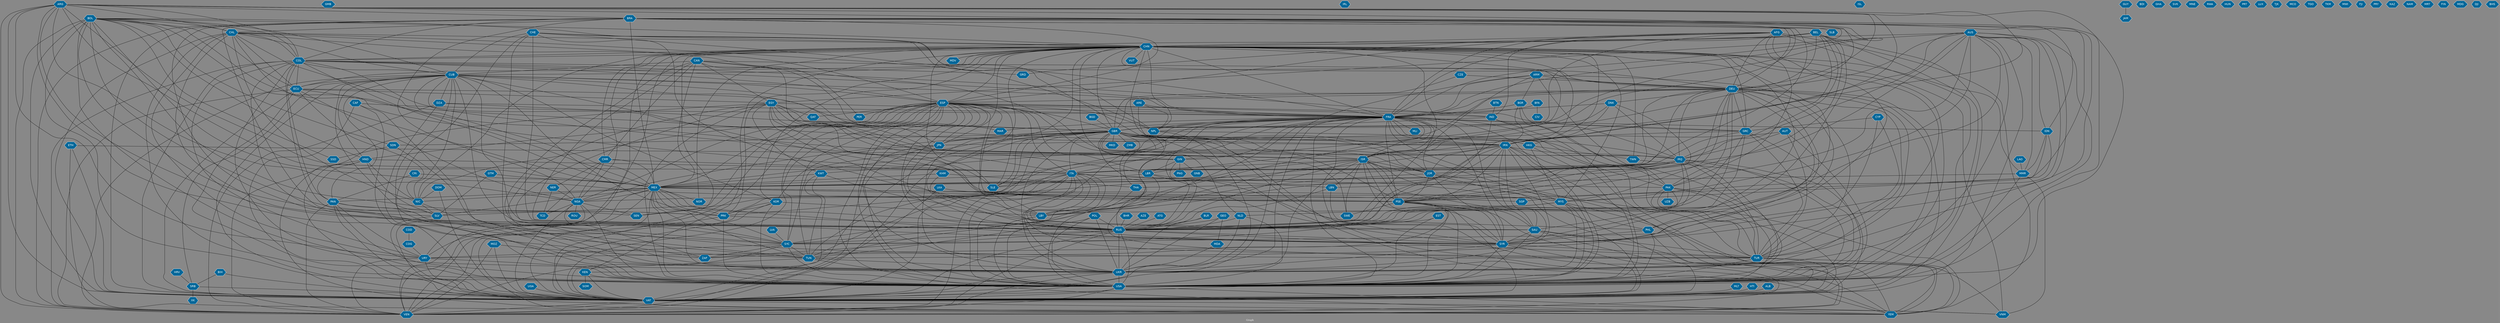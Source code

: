 // Countries together in item graph
graph {
	graph [bgcolor="#888888" fontcolor=white fontsize=12 label="Graph" outputorder=edgesfirst overlap=prism]
	node [color=white fillcolor="#006699" fontcolor=white fontname=Helvetica shape=hexagon style=filled]
	edge [arrowhead=open color=black fontcolor=white fontname=Courier fontsize=12]
		FRA [label=FRA]
		BRA [label=BRA]
		VAT [label=VAT]
		VUT [label=VUT]
		VEN [label=VEN]
		RUS [label=RUS]
		KOR [label=KOR]
		PRK [label=PRK]
		SLV [label=SLV]
		USA [label=USA]
		DEU [label=DEU]
		GBR [label=GBR]
		AUS [label=AUS]
		UKR [label=UKR]
		CHL [label=CHL]
		ISR [label=ISR]
		CHN [label=CHN]
		ESP [label=ESP]
		TWN [label=TWN]
		MEX [label=MEX]
		PSE [label=PSE]
		AFG [label=AFG]
		ITA [label=ITA]
		COL [label=COL]
		CUB [label=CUB]
		KEN [label=KEN]
		LBN [label=LBN]
		SYR [label=SYR]
		NIC [label=NIC]
		JPN [label=JPN]
		DZA [label=DZA]
		ARG [label=ARG]
		PAK [label=PAK]
		NPL [label=NPL]
		CRI [label=CRI]
		JOR [label=JOR]
		PHL [label=PHL]
		HKG [label=HKG]
		IRQ [label=IRQ]
		NGA [label=NGA]
		YEM [label=YEM]
		ZAF [label=ZAF]
		SDN [label=SDN]
		TUR [label=TUR]
		BGD [label=BGD]
		IDN [label=IDN]
		GIN [label=GIN]
		SEN [label=SEN]
		SAU [label=SAU]
		MYS [label=MYS]
		URY [label=URY]
		TUN [label=TUN]
		PAN [label=PAN]
		GMB [label=GMB]
		NOR [label=NOR]
		HND [label=HND]
		MLT [label=MLT]
		POL [label=POL]
		IRL [label=IRL]
		IRN [label=IRN]
		EGY [label=EGY]
		IND [label=IND]
		BEL [label=BEL]
		SOM [label=SOM]
		CAN [label=CAN]
		MMR [label=MMR]
		LBR [label=LBR]
		GRC [label=GRC]
		BLR [label=BLR]
		ISL [label=ISL]
		JAM [label=JAM]
		NLD [label=NLD]
		LBY [label=LBY]
		SSD [label=SSD]
		GTM [label=GTM]
		BDI [label=BDI]
		DNK [label=DNK]
		CZE [label=CZE]
		MLI [label=MLI]
		THA [label=THA]
		SLB [label=SLB]
		AUT [label=AUT]
		GUY [label=GUY]
		SYC [label=SYC]
		MKD [label=MKD]
		SLE [label=SLE]
		MAR [label=MAR]
		VNM [label=VNM]
		ETH [label=ETH]
		PER [label=PER]
		SRB [label=SRB]
		HRV [label=HRV]
		HTI [label=HTI]
		GHA [label=GHA]
		GEO [label=GEO]
		BOL [label=BOL]
		NER [label=NER]
		CMR [label=CMR]
		CYP [label=CYP]
		MDA [label=MDA]
		ROU [label=ROU]
		SGP [label=SGP]
		BGR [label=BGR]
		ECU [label=ECU]
		CAF [label=CAF]
		CHE [label=CHE]
		ARM [label=ARM]
		KHM [label=KHM]
		SWE [label=SWE]
		QAT [label=QAT]
		SVK [label=SVK]
		KWT [label=KWT]
		ALB [label=ALB]
		BFA [label=BFA]
		MNE [label=MNE]
		LVA [label=LVA]
		CIV [label=CIV]
		ZMB [label=ZMB]
		LAO [label=LAO]
		RWA [label=RWA]
		ATG [label=ATG]
		PNG [label=PNG]
		UGA [label=UGA]
		HUN [label=HUN]
		UZB [label=UZB]
		PRT [label=PRT]
		LUX [label=LUX]
		COG [label=COG]
		BHR [label=BHR]
		TJK [label=TJK]
		MOZ [label=MOZ]
		BIH [label=BIH]
		LKA [label=LKA]
		TCD [label=TCD]
		MCO [label=MCO]
		ARE [label=ARE]
		TGO [label=TGO]
		COD [label=COD]
		TKM [label=TKM]
		GRD [label=GRD]
		MWI [label=MWI]
		DOM [label=DOM]
		FJI [label=FJI]
		XK [label=XK]
		PRY [label=PRY]
		KAZ [label=KAZ]
		GNB [label=GNB]
		AZE [label=AZE]
		NAM [label=NAM]
		BTN [label=BTN]
		MRT [label=MRT]
		FIN [label=FIN]
		MDG [label=MDG]
		DJI [label=DJI]
		EST [label=EST]
		MDV [label=MDV]
		BHS [label=BHS]
			ISR -- SYC [weight=5]
			ARG -- COL [weight=2]
			COL -- ECU [weight=3]
			IDN -- MYS [weight=4]
			FRA -- IDN [weight=1]
			COL -- VAT [weight=6]
			USA -- VAT [weight=18]
			GRC -- USA [weight=5]
			CHN -- NPL [weight=6]
			FRA -- IRN [weight=4]
			AUT -- TUR [weight=1]
			CAF -- UKR [weight=1]
			ARG -- USA [weight=1]
			LBR -- SYR [weight=1]
			BRA -- ESP [weight=1]
			THA -- USA [weight=2]
			ISR -- TUR [weight=3]
			GEO -- MDA [weight=1]
			BGD -- GBR [weight=1]
			BRA -- SYR [weight=1]
			CHL -- NIC [weight=1]
			LAO -- MMR [weight=1]
			GBR -- LBY [weight=1]
			ARE -- YEM [weight=1]
			CUB -- MYS [weight=1]
			IRN -- LBY [weight=1]
			CHN -- PRK [weight=6]
			BOL -- ECU [weight=3]
			ARG -- DEU [weight=1]
			BEL -- PSE [weight=1]
			FRA -- YEM [weight=3]
			USA -- YEM [weight=8]
			ARG -- URY [weight=5]
			AUS -- PAK [weight=1]
			CZE -- DEU [weight=1]
			ESP -- SLE [weight=1]
			MEX -- PRK [weight=1]
			CAF -- FRA [weight=1]
			DOM -- NIC [weight=1]
			AUS -- DEU [weight=1]
			KOR -- PRK [weight=28]
			ISR -- ITA [weight=1]
			NGA -- USA [weight=4]
			GBR -- VEN [weight=1]
			KOR -- USA [weight=4]
			AUT -- IRQ [weight=1]
			CAN -- ITA [weight=1]
			EGY -- PSE [weight=22]
			SYC -- ZAF [weight=1]
			CAN -- DEU [weight=1]
			TUN -- VAT [weight=3]
			NIC -- SLV [weight=1]
			BOL -- SEN [weight=1]
			FRA -- LBY [weight=2]
			PSE -- SAU [weight=1]
			ESP -- UKR [weight=1]
			LKA -- MYS [weight=1]
			CUB -- ESP [weight=1]
			EGY -- YEM [weight=2]
			KOR -- VAT [weight=9]
			ITA -- PAK [weight=1]
			DZA -- MAR [weight=1]
			NLD -- UKR [weight=2]
			HND -- NIC [weight=3]
			ARG -- FRA [weight=2]
			GIN -- SLE [weight=3]
			ESP -- SYR [weight=1]
			CHN -- FRA [weight=1]
			CUB -- VAT [weight=18]
			MOZ -- VEN [weight=1]
			AFG -- YEM [weight=1]
			DEU -- MYS [weight=1]
			LKA -- VAT [weight=2]
			BOL -- VAT [weight=19]
			PAN -- VEN [weight=5]
			KEN -- USA [weight=5]
			CHL -- VAT [weight=3]
			CRI -- PAN [weight=1]
			ARG -- IRN [weight=1]
			CHL -- MEX [weight=11]
			CHN -- NIC [weight=1]
			GBR -- SDN [weight=1]
			ESP -- PER [weight=1]
			BRA -- NGA [weight=1]
			DNK -- IRQ [weight=1]
			MEX -- PSE [weight=4]
			BOL -- CHN [weight=1]
			GBR -- SWE [weight=1]
			CHL -- NPL [weight=1]
			BEL -- COL [weight=1]
			BGR -- FRA [weight=1]
			KHM -- MEX [weight=1]
			ECU -- GBR [weight=1]
			BTN -- IND [weight=1]
			ARG -- ITA [weight=1]
			LBY -- USA [weight=1]
			NLD -- USA [weight=1]
			FRA -- SYR [weight=10]
			CRI -- MEX [weight=3]
			MEX -- USA [weight=54]
			TUR -- YEM [weight=1]
			ARG -- NGA [weight=2]
			CAN -- CUB [weight=2]
			IRQ -- PSE [weight=1]
			IDN -- MMR [weight=1]
			BOL -- SSD [weight=1]
			IND -- SYC [weight=2]
			NGA -- VAT [weight=2]
			POL -- RUS [weight=2]
			ECU -- EGY [weight=1]
			MEX -- VAT [weight=12]
			CHN -- VUT [weight=1]
			DZA -- UKR [weight=1]
			RUS -- SYC [weight=1]
			HND -- ITA [weight=1]
			GBR -- USA [weight=15]
			GIN -- LBR [weight=4]
			GBR -- PRK [weight=1]
			EGY -- SYR [weight=1]
			AUS -- UKR [weight=1]
			SYR -- USA [weight=19]
			ISR -- JOR [weight=5]
			CUB -- FRA [weight=9]
			PAN -- URY [weight=1]
			IRN -- PRK [weight=1]
			ITA -- LBY [weight=6]
			ISR -- SYR [weight=8]
			DNK -- GBR [weight=1]
			IRQ -- USA [weight=24]
			CHN -- IRN [weight=2]
			CHE -- VAT [weight=3]
			BRA -- PSE [weight=1]
			FRA -- IRQ [weight=22]
			HKG -- MYS [weight=1]
			BRA -- COL [weight=5]
			ARG -- GBR [weight=1]
			CHL -- ECU [weight=2]
			MOZ -- ZAF [weight=1]
			PAN -- VAT [weight=1]
			ESP -- JOR [weight=1]
			CHE -- DEU [weight=1]
			RUS -- VAT [weight=2]
			AUS -- RUS [weight=3]
			MMR -- THA [weight=1]
			CAN -- MEX [weight=5]
			USA -- VEN [weight=37]
			AUT -- USA [weight=1]
			FRA -- NGA [weight=5]
			MDA -- UKR [weight=1]
			COL -- USA [weight=5]
			POL -- UKR [weight=2]
			CHN -- MYS [weight=7]
			CHN -- NOR [weight=1]
			PRK -- RUS [weight=4]
			ESP -- JPN [weight=1]
			BGR -- IRQ [weight=2]
			IND -- NPL [weight=3]
			BRA -- DEU [weight=3]
			UGA -- VAT [weight=1]
			COL -- MEX [weight=9]
			CUB -- MEX [weight=5]
			CUB -- PAN [weight=6]
			DEU -- JPN [weight=1]
			CUB -- TUR [weight=1]
			DEU -- MEX [weight=1]
			MEX -- VEN [weight=10]
			BRA -- VAT [weight=2]
			GBR -- YEM [weight=1]
			SAU -- VEN [weight=1]
			URY -- USA [weight=10]
			CHN -- TUR [weight=1]
			GBR -- TUN [weight=4]
			FRA -- ITA [weight=7]
			KWT -- TUN [weight=2]
			ARE -- NPL [weight=1]
			CHN -- VAT [weight=4]
			ARE -- FRA [weight=1]
			DOM -- VAT [weight=1]
			ESP -- SEN [weight=1]
			FRA -- MAR [weight=1]
			PAK -- VAT [weight=1]
			MEX -- SGP [weight=1]
			PHL -- USA [weight=2]
			CHL -- CUB [weight=1]
			CAN -- RUS [weight=2]
			CHN -- DEU [weight=1]
			HRV -- SRB [weight=1]
			SYC -- USA [weight=8]
			CHE -- CUB [weight=2]
			CAF -- USA [weight=1]
			ISR -- UKR [weight=2]
			ITA -- UKR [weight=1]
			BOL -- SLV [weight=1]
			BOL -- CUB [weight=2]
			CHN -- GIN [weight=1]
			BHR -- RUS [weight=1]
			FRA -- MLI [weight=1]
			COL -- IRN [weight=1]
			DEU -- ESP [weight=4]
			ISR -- LBN [weight=10]
			COL -- RUS [weight=1]
			ARG -- VEN [weight=1]
			CUB -- RUS [weight=16]
			PSE -- VEN [weight=3]
			CHL -- PER [weight=1]
			GBR -- MKD [weight=2]
			BEL -- USA [weight=1]
			COL -- CUB [weight=8]
			EGY -- QAT [weight=1]
			ITA -- MEX [weight=3]
			COL -- FRA [weight=2]
			BRA -- SLB [weight=1]
			CYP -- SYR [weight=1]
			DNK -- IRN [weight=1]
			HKG -- TWN [weight=1]
			EGY -- ISR [weight=14]
			PAN -- PRK [weight=1]
			GBR -- HKG [weight=1]
			VAT -- VNM [weight=1]
			LBN -- RUS [weight=1]
			IRQ -- RUS [weight=1]
			BLR -- UKR [weight=8]
			GBR -- SLE [weight=3]
			CHN -- JPN [weight=1]
			CHN -- VEN [weight=6]
			CUB -- LBR [weight=1]
			KWT -- SAU [weight=1]
			FRA -- SYC [weight=1]
			ATG -- RUS [weight=1]
			IRQ -- SYR [weight=20]
			DEU -- VAT [weight=4]
			DZA -- VEN [weight=1]
			ISR -- USA [weight=14]
			DEU -- GRC [weight=15]
			CHN -- URY [weight=1]
			GBR -- RUS [weight=8]
			KEN -- SOM [weight=2]
			ARM -- VAT [weight=3]
			MYS -- UKR [weight=11]
			CHL -- USA [weight=3]
			AUS -- IDN [weight=4]
			POL -- USA [weight=2]
			KOR -- YEM [weight=1]
			BOL -- USA [weight=2]
			ECU -- VAT [weight=4]
			GBR -- SYR [weight=9]
			GIN -- PNG [weight=10]
			BGR -- RUS [weight=1]
			ISR -- PSE [weight=251]
			IND -- PAK [weight=9]
			BEL -- VAT [weight=1]
			EGY -- SYC [weight=1]
			CHN -- KEN [weight=2]
			ETH -- VAT [weight=1]
			ALB -- VAT [weight=4]
			EGY -- JOR [weight=1]
			BOL -- PSE [weight=3]
			ESP -- FRA [weight=10]
			NLD -- RUS [weight=2]
			BRA -- ITA [weight=1]
			CHL -- SYC [weight=1]
			BOL -- ISR [weight=3]
			BFA -- FRA [weight=1]
			ARG -- CHL [weight=9]
			CHN -- MMR [weight=2]
			ESP -- TUN [weight=3]
			VAT -- VEN [weight=16]
			CUB -- PRK [weight=1]
			COL -- PAN [weight=3]
			ECU -- NGA [weight=1]
			NPL -- PAK [weight=1]
			CAN -- IRQ [weight=4]
			DEU -- IRQ [weight=6]
			IRN -- SAU [weight=4]
			CHN -- NGA [weight=1]
			FRA -- NPL [weight=4]
			FRA -- MYS [weight=1]
			ECU -- MEX [weight=1]
			NGA -- TCD [weight=3]
			JOR -- PSE [weight=1]
			ISR -- RUS [weight=5]
			AUS -- IRN [weight=2]
			ESP -- ITA [weight=1]
			MEX -- NOR [weight=3]
			AZE -- RUS [weight=1]
			RUS -- VEN [weight=4]
			BRA -- FRA [weight=1]
			MEX -- SLV [weight=1]
			ESP -- LBY [weight=2]
			NER -- NGA [weight=1]
			CHN -- PAK [weight=1]
			ARG -- BRA [weight=4]
			DEU -- DNK [weight=1]
			ECU -- VEN [weight=2]
			BFA -- CIV [weight=1]
			FRA -- VAT [weight=10]
			BOL -- NPL [weight=1]
			AUS -- SYR [weight=3]
			FRA -- TUR [weight=3]
			CUB -- NIC [weight=1]
			DNK -- PSE [weight=1]
			ARM -- USA [weight=1]
			IRQ -- ITA [weight=1]
			JOR -- LBY [weight=3]
			CHE -- UKR [weight=2]
			GBR -- NLD [weight=2]
			BEL -- RUS [weight=1]
			UKR -- VAT [weight=8]
			SYC -- URY [weight=1]
			PAN -- USA [weight=4]
			SRB -- XK [weight=1]
			LBR -- SLE [weight=4]
			TUN -- UKR [weight=1]
			ITA -- SLE [weight=1]
			COD -- COG [weight=2]
			CHN -- SLE [weight=1]
			MMR -- USA [weight=2]
			CYP -- GRC [weight=1]
			ISR -- MEX [weight=3]
			FRA -- UKR [weight=14]
			FRA -- GIN [weight=1]
			SYR -- URY [weight=5]
			BOL -- PRK [weight=1]
			CHN -- HKG [weight=10]
			HKG -- USA [weight=1]
			CHN -- ESP [weight=1]
			IRN -- JOR [weight=1]
			ITA -- VEN [weight=1]
			MEX -- URY [weight=2]
			SYR -- TUR [weight=18]
			EGY -- FRA [weight=1]
			GRC -- LBY [weight=1]
			CHE -- RUS [weight=6]
			CHL -- COL [weight=1]
			SAU -- YEM [weight=15]
			CMR -- TCD [weight=1]
			CHN -- CMR [weight=1]
			GBR -- IRN [weight=4]
			ARM -- TUR [weight=7]
			BIH -- SRB [weight=2]
			AFG -- GBR [weight=4]
			DEU -- GBR [weight=4]
			BRA -- USA [weight=8]
			ARG -- VAT [weight=18]
			AUS -- IRQ [weight=8]
			IRN -- UKR [weight=1]
			SYR -- VAT [weight=4]
			BEL -- GRC [weight=1]
			LVA -- SYC [weight=1]
			SAU -- TUR [weight=1]
			AUS -- MMR [weight=1]
			LBR -- USA [weight=1]
			FRA -- JOR [weight=2]
			CZE -- GBR [weight=1]
			CHN -- ISR [weight=1]
			CAN -- JPN [weight=1]
			JOR -- SYR [weight=4]
			EST -- RUS [weight=1]
			MYS -- PHL [weight=2]
			BRA -- ISR [weight=1]
			CAN -- CMR [weight=1]
			PRK -- USA [weight=18]
			SAU -- SYR [weight=1]
			PAK -- YEM [weight=1]
			ARM -- DEU [weight=2]
			ESP -- MEX [weight=5]
			AUS -- EGY [weight=1]
			ARG -- TUN [weight=1]
			GBR -- SYC [weight=4]
			BOL -- COL [weight=4]
			NGA -- SEN [weight=2]
			DEU -- PHL [weight=1]
			COG -- URY [weight=1]
			ARM -- RUS [weight=2]
			CHL -- CHN [weight=2]
			SLV -- VAT [weight=2]
			MEX -- PAN [weight=3]
			IND -- USA [weight=5]
			CHN -- TWN [weight=5]
			ISR -- VAT [weight=9]
			ECU -- NIC [weight=1]
			DZA -- FRA [weight=3]
			CHE -- LBY [weight=1]
			RUS -- TUR [weight=2]
			EGY -- USA [weight=2]
			IRN -- VEN [weight=3]
			CUB -- SRB [weight=2]
			EGY -- KWT [weight=1]
			JPN -- VEN [weight=1]
			ESP -- YEM [weight=1]
			GBR -- ZMB [weight=2]
			KOR -- LBY [weight=2]
			LBN -- SYR [weight=7]
			MEX -- NGA [weight=1]
			FRA -- MEX [weight=8]
			RUS -- ZAF [weight=1]
			FRA -- GRC [weight=7]
			IRN -- PSE [weight=3]
			JOR -- YEM [weight=1]
			MEX -- TUN [weight=4]
			IRN -- YEM [weight=6]
			CUB -- HND [weight=1]
			TUN -- USA [weight=3]
			ISR -- SWE [weight=1]
			BGR -- TUR [weight=1]
			MEX -- SYR [weight=1]
			FRA -- USA [weight=15]
			FRA -- KWT [weight=2]
			FRA -- GBR [weight=2]
			ITA -- TUR [weight=4]
			IRN -- IRQ [weight=6]
			ESP -- GRC [weight=4]
			MEX -- RUS [weight=2]
			MOZ -- VAT [weight=1]
			IRQ -- UKR [weight=1]
			HTI -- VAT [weight=1]
			ESP -- VEN [weight=24]
			TWN -- USA [weight=1]
			KHM -- THA [weight=2]
			CHE -- IRN [weight=5]
			BOL -- UKR [weight=4]
			GIN -- GNB [weight=2]
			IRQ -- JOR [weight=1]
			CHN -- PHL [weight=4]
			CHN -- GRC [weight=1]
			ETH -- ISR [weight=1]
			ARG -- ISR [weight=2]
			RUS -- UKR [weight=329]
			AUS -- MEX [weight=2]
			PSE -- ZAF [weight=1]
			GTM -- MEX [weight=2]
			IRN -- USA [weight=26]
			FRA -- PSE [weight=6]
			FRA -- RUS [weight=25]
			BRA -- SYC [weight=2]
			CUB -- ECU [weight=1]
			ESP -- USA [weight=3]
			DEU -- PAK [weight=1]
			CHN -- KOR [weight=5]
			ARM -- FRA [weight=1]
			BRA -- GIN [weight=3]
			GEO -- RUS [weight=1]
			IRN -- SYR [weight=6]
			ARM -- BGR [weight=2]
			DEU -- UKR [weight=36]
			ESP -- QAT [weight=1]
			EGY -- SAU [weight=2]
			ITA -- LBN [weight=1]
			HND -- VEN [weight=1]
			CHN -- LBR [weight=2]
			LBR -- PHL [weight=1]
			ESP -- RUS [weight=1]
			NPL -- VAT [weight=2]
			CAN -- UKR [weight=1]
			PSE -- SYR [weight=2]
			GBR -- ITA [weight=1]
			KHM -- RUS [weight=1]
			HND -- SLV [weight=3]
			PRK -- VEN [weight=1]
			DEU -- TUR [weight=4]
			ESP -- NIC [weight=1]
			HND -- PAN [weight=1]
			PAN -- SYC [weight=1]
			ARG -- MEX [weight=5]
			RUS -- USA [weight=60]
			ESP -- HND [weight=1]
			GBR -- NGA [weight=2]
			DNK -- FRA [weight=1]
			BRA -- VEN [weight=2]
			CHN -- SYR [weight=1]
			COL -- GRD [weight=1]
			FRA -- ISR [weight=13]
			CUB -- ISR [weight=1]
			AUS -- CHN [weight=3]
			IRQ -- TUR [weight=4]
			IRQ -- VAT [weight=13]
			ETH -- YEM [weight=1]
			JPN -- KOR [weight=1]
			NER -- TCD [weight=2]
			CHE -- FRA [weight=1]
			SYC -- TUN [weight=1]
			CMR -- NER [weight=1]
			COL -- ESP [weight=5]
			ESP -- PSE [weight=5]
			ESP -- IND [weight=1]
			IRN -- RUS [weight=9]
			GIN -- RUS [weight=1]
			PHL -- VAT [weight=8]
			AUS -- VAT [weight=1]
			GBR -- PSE [weight=1]
			CHE -- CHN [weight=1]
			CYP -- TUR [weight=1]
			DEU -- PSE [weight=4]
			GBR -- KEN [weight=3]
			MYS -- RUS [weight=6]
			IRQ -- LBN [weight=1]
			NIC -- USA [weight=2]
			AFG -- USA [weight=13]
			ARG -- RUS [weight=1]
			TUR -- VAT [weight=21]
			BOL -- HND [weight=1]
			AFG -- ESP [weight=2]
			MEX -- NIC [weight=1]
			PSE -- VAT [weight=8]
			COL -- TUN [weight=5]
			IRN -- ISR [weight=20]
			BEL -- FRA [weight=4]
			CHL -- URY [weight=2]
			BOL -- ITA [weight=1]
			CHL -- IRN [weight=1]
			SDN -- SSD [weight=15]
			DEU -- TUN [weight=1]
			CUB -- SLE [weight=2]
			MYS -- VNM [weight=1]
			AUT -- IRN [weight=6]
			CUB -- KOR [weight=1]
			GBR -- THA [weight=2]
			AFG -- SYC [weight=1]
			DEU -- SYR [weight=1]
			GBR -- JPN [weight=1]
			ECU -- USA [weight=2]
			URY -- VEN [weight=2]
			AUS -- TUR [weight=1]
			AFG -- DEU [weight=1]
			PSE -- SWE [weight=2]
			MYS -- USA [weight=3]
			TUR -- USA [weight=3]
			CMR -- MEX [weight=3]
			PAK -- UZB [weight=1]
			DEU -- RUS [weight=37]
			JPN -- USA [weight=4]
			BRA -- MEX [weight=8]
			CHN -- USA [weight=12]
			ESP -- NGA [weight=4]
			GRC -- TUR [weight=1]
			COL -- IND [weight=1]
			CHN -- GBR [weight=1]
			KEN -- VAT [weight=1]
			CHN -- COL [weight=1]
			RUS -- SYR [weight=7]
			ESP -- NPL [weight=4]
			DEU -- ITA [weight=5]
			GBR -- ISR [weight=1]
			COL -- VEN [weight=14]
			CHN -- RUS [weight=13]
			CHN -- ECU [weight=1]
			NGA -- VNM [weight=1]
			BEL -- DEU [weight=1]
			ESP -- LBR [weight=4]
			CHL -- ESP [weight=3]
			FRA -- SAU [weight=1]
			EGY -- GBR [weight=2]
			MMR -- VNM [weight=1]
			UKR -- USA [weight=37]
			GRC -- ISR [weight=2]
			PSE -- USA [weight=11]
			SRB -- VAT [weight=1]
			JPN -- RUS [weight=1]
			GTM -- SLV [weight=2]
			BEL -- CHN [weight=2]
			HND -- VAT [weight=2]
			IDN -- SGP [weight=2]
			MEX -- MYS [weight=1]
			ESP -- VAT [weight=7]
			GBR -- IRQ [weight=10]
			MEX -- UKR [weight=1]
			CHN -- CUB [weight=7]
			CMR -- NGA [weight=1]
			MLT -- VAT [weight=1]
			GRC -- RUS [weight=4]
			DEU -- FRA [weight=30]
			CUB -- DZA [weight=1]
			ITA -- RUS [weight=3]
			GBR -- JOR [weight=1]
			AFG -- FRA [weight=1]
			CAN -- EGY [weight=1]
			PAK -- USA [weight=1]
			CUB -- USA [weight=78]
			ISR -- SAU [weight=1]
			ITA -- SYR [weight=4]
			POL -- TUN [weight=1]
			BRA -- CHL [weight=2]
			UKR -- VEN [weight=1]
			BOL -- VEN [weight=2]
			IRQ -- MEX [weight=1]
			PHL -- SYR [weight=3]
			SYR -- UKR [weight=1]
			NGA -- ZAF [weight=1]
			ESP -- SYC [weight=1]
			CHN -- UKR [weight=2]
			AFG -- IND [weight=1]
			PAK -- TUR [weight=1]
			CHN -- VNM [weight=5]
			GEO -- UKR [weight=1]
			ESP -- GBR [weight=2]
			EGY -- LBY [weight=6]
			SDN -- ZAF [weight=1]
			AUS -- USA [weight=4]
			CMR -- ITA [weight=1]
			CUB -- VEN [weight=21]
			FRA -- JPN [weight=2]
			ITA -- TUN [weight=3]
			GRC -- ITA [weight=1]
			CAF -- VAT [weight=2]
			JOR -- VAT [weight=2]
			MYS -- NLD [weight=3]
			AFG -- CHN [weight=1]
			NGA -- ROU [weight=1]
			KWT -- MEX [weight=1]
			BIH -- VAT [weight=4]
			KWT -- VAT [weight=1]
			GBR -- TUR [weight=1]
			BRA -- IDN [weight=2]
			ESP -- SLV [weight=1]
			AFG -- GRD [weight=1]
			GUY -- JAM [weight=1]
			BOL -- SDN [weight=1]
			GIN -- SEN [weight=3]
			GBR -- UKR [weight=3]
			BEL -- IRQ [weight=1]
			URY -- VAT [weight=1]
			ITA -- VAT [weight=22]
			SYC -- VEN [weight=1]
			MEX -- SYC [weight=1]
			BRA -- TUN [weight=1]
			DEU -- USA [weight=8]
			PAK -- SAU [weight=2]
			COL -- URY [weight=1]
			BOL -- CHL [weight=3]
			BLR -- RUS [weight=3]
			ITA -- USA [weight=4]
			GBR -- MYS [weight=2]
			CHN -- MDV [weight=1]
			FRA -- TUN [weight=5]
			CUB -- SLV [weight=1]
			AFG -- PAK [weight=1]
			EST -- USA [weight=1]
			VAT -- YEM [weight=1]
			AUS -- MYS [weight=10]
			SAU -- USA [weight=4]
}